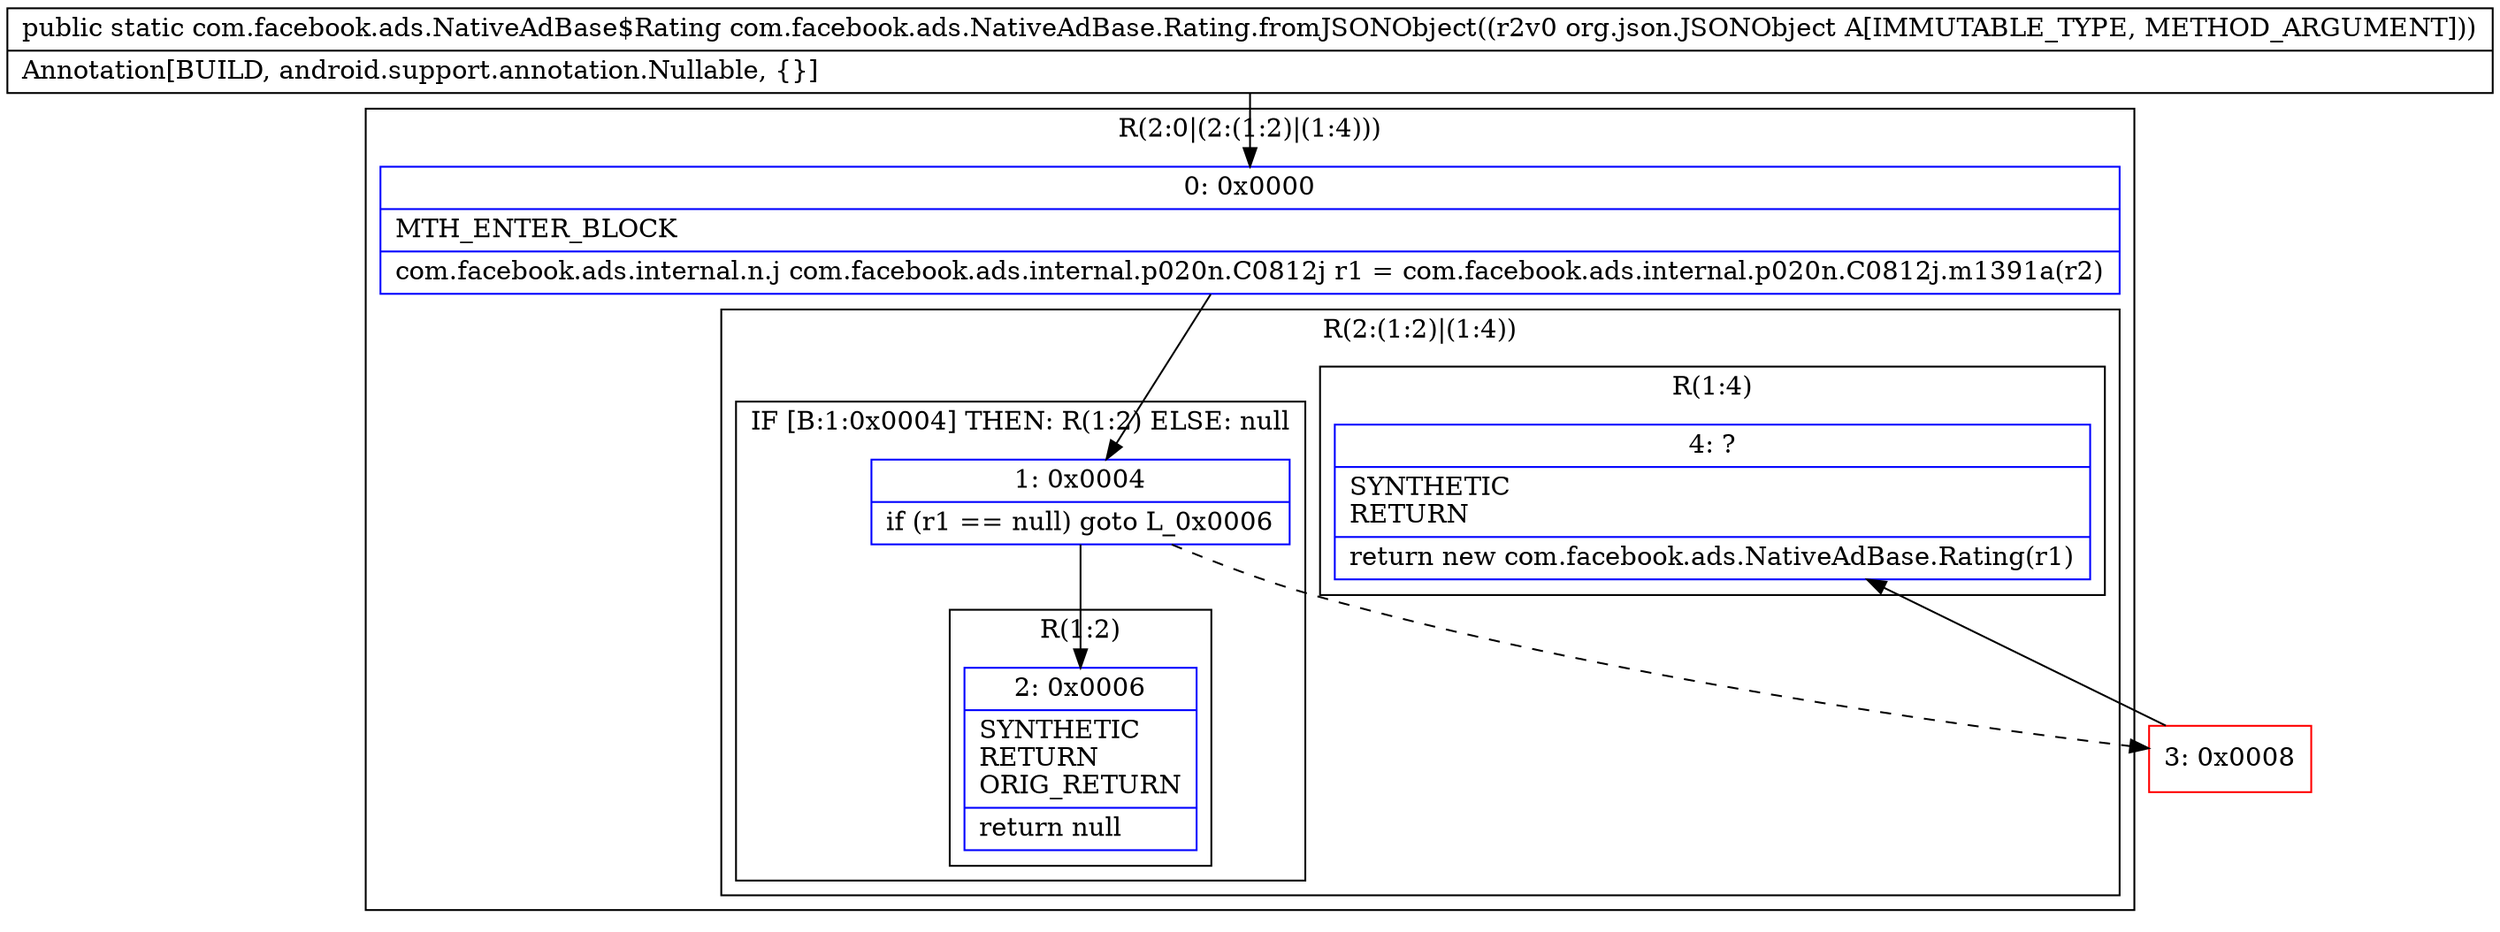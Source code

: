 digraph "CFG forcom.facebook.ads.NativeAdBase.Rating.fromJSONObject(Lorg\/json\/JSONObject;)Lcom\/facebook\/ads\/NativeAdBase$Rating;" {
subgraph cluster_Region_1407840095 {
label = "R(2:0|(2:(1:2)|(1:4)))";
node [shape=record,color=blue];
Node_0 [shape=record,label="{0\:\ 0x0000|MTH_ENTER_BLOCK\l|com.facebook.ads.internal.n.j com.facebook.ads.internal.p020n.C0812j r1 = com.facebook.ads.internal.p020n.C0812j.m1391a(r2)\l}"];
subgraph cluster_Region_1618101538 {
label = "R(2:(1:2)|(1:4))";
node [shape=record,color=blue];
subgraph cluster_IfRegion_1722674855 {
label = "IF [B:1:0x0004] THEN: R(1:2) ELSE: null";
node [shape=record,color=blue];
Node_1 [shape=record,label="{1\:\ 0x0004|if (r1 == null) goto L_0x0006\l}"];
subgraph cluster_Region_2085108253 {
label = "R(1:2)";
node [shape=record,color=blue];
Node_2 [shape=record,label="{2\:\ 0x0006|SYNTHETIC\lRETURN\lORIG_RETURN\l|return null\l}"];
}
}
subgraph cluster_Region_580215007 {
label = "R(1:4)";
node [shape=record,color=blue];
Node_4 [shape=record,label="{4\:\ ?|SYNTHETIC\lRETURN\l|return new com.facebook.ads.NativeAdBase.Rating(r1)\l}"];
}
}
}
Node_3 [shape=record,color=red,label="{3\:\ 0x0008}"];
MethodNode[shape=record,label="{public static com.facebook.ads.NativeAdBase$Rating com.facebook.ads.NativeAdBase.Rating.fromJSONObject((r2v0 org.json.JSONObject A[IMMUTABLE_TYPE, METHOD_ARGUMENT]))  | Annotation[BUILD, android.support.annotation.Nullable, \{\}]\l}"];
MethodNode -> Node_0;
Node_0 -> Node_1;
Node_1 -> Node_2;
Node_1 -> Node_3[style=dashed];
Node_3 -> Node_4;
}

